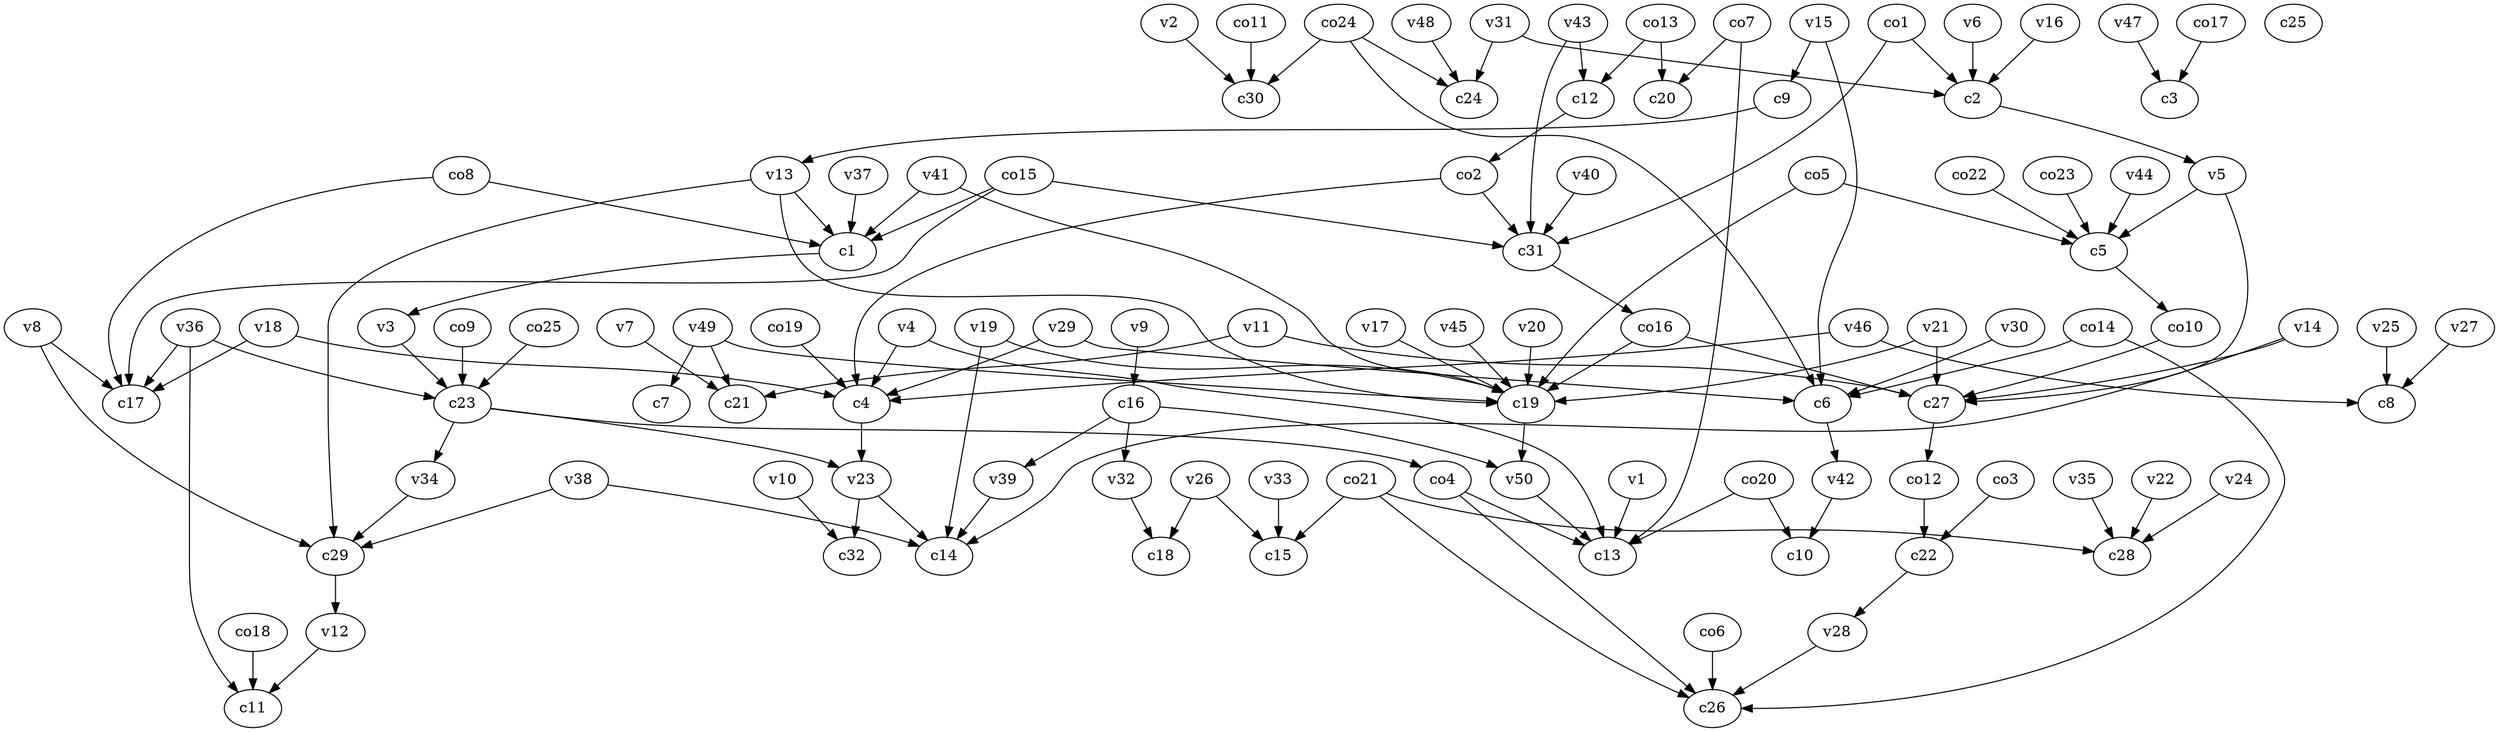 strict digraph  {
c1;
c2;
c3;
c4;
c5;
c6;
c7;
c8;
c9;
c10;
c11;
c12;
c13;
c14;
c15;
c16;
c17;
c18;
c19;
c20;
c21;
c22;
c23;
c24;
c25;
c26;
c27;
c28;
c29;
c30;
c31;
c32;
v1;
v2;
v3;
v4;
v5;
v6;
v7;
v8;
v9;
v10;
v11;
v12;
v13;
v14;
v15;
v16;
v17;
v18;
v19;
v20;
v21;
v22;
v23;
v24;
v25;
v26;
v27;
v28;
v29;
v30;
v31;
v32;
v33;
v34;
v35;
v36;
v37;
v38;
v39;
v40;
v41;
v42;
v43;
v44;
v45;
v46;
v47;
v48;
v49;
v50;
co1;
co2;
co3;
co4;
co5;
co6;
co7;
co8;
co9;
co10;
co11;
co12;
co13;
co14;
co15;
co16;
co17;
co18;
co19;
co20;
co21;
co22;
co23;
co24;
co25;
c1 -> v3  [weight=1];
c2 -> v5  [weight=1];
c4 -> v23  [weight=1];
c5 -> co10  [weight=1];
c6 -> v42  [weight=1];
c9 -> v13  [weight=1];
c12 -> co2  [weight=1];
c16 -> v39  [weight=1];
c16 -> v50  [weight=1];
c16 -> v32  [weight=1];
c19 -> v50  [weight=1];
c22 -> v28  [weight=1];
c23 -> v34  [weight=1];
c23 -> v23  [weight=1];
c23 -> co4  [weight=1];
c27 -> co12  [weight=1];
c29 -> v12  [weight=1];
c31 -> co16  [weight=1];
v1 -> c13  [weight=1];
v2 -> c30  [weight=1];
v3 -> c23  [weight=1];
v4 -> c13  [weight=1];
v4 -> c4  [weight=1];
v5 -> c27  [weight=1];
v5 -> c5  [weight=1];
v6 -> c2  [weight=1];
v7 -> c21  [weight=1];
v8 -> c17  [weight=1];
v8 -> c29  [weight=1];
v9 -> c16  [weight=1];
v10 -> c32  [weight=1];
v11 -> c21  [weight=1];
v11 -> c27  [weight=1];
v12 -> c11  [weight=1];
v13 -> c19  [weight=1];
v13 -> c29  [weight=1];
v13 -> c1  [weight=1];
v14 -> c27  [weight=1];
v14 -> c14  [weight=1];
v15 -> c9  [weight=1];
v15 -> c6  [weight=1];
v16 -> c2  [weight=1];
v17 -> c19  [weight=1];
v18 -> c4  [weight=1];
v18 -> c17  [weight=1];
v19 -> c14  [weight=1];
v19 -> c19  [weight=1];
v20 -> c19  [weight=1];
v21 -> c27  [weight=1];
v21 -> c19  [weight=1];
v22 -> c28  [weight=1];
v23 -> c32  [weight=1];
v23 -> c14  [weight=1];
v24 -> c28  [weight=1];
v25 -> c8  [weight=1];
v26 -> c18  [weight=1];
v26 -> c15  [weight=1];
v27 -> c8  [weight=1];
v28 -> c26  [weight=1];
v29 -> c6  [weight=1];
v29 -> c4  [weight=1];
v30 -> c6  [weight=1];
v31 -> c2  [weight=1];
v31 -> c24  [weight=1];
v32 -> c18  [weight=1];
v33 -> c15  [weight=1];
v34 -> c29  [weight=1];
v35 -> c28  [weight=1];
v36 -> c23  [weight=1];
v36 -> c17  [weight=1];
v36 -> c11  [weight=1];
v37 -> c1  [weight=1];
v38 -> c14  [weight=1];
v38 -> c29  [weight=1];
v39 -> c14  [weight=1];
v40 -> c31  [weight=1];
v41 -> c1  [weight=1];
v41 -> c19  [weight=1];
v42 -> c10  [weight=1];
v43 -> c31  [weight=1];
v43 -> c12  [weight=1];
v44 -> c5  [weight=1];
v45 -> c19  [weight=1];
v46 -> c4  [weight=1];
v46 -> c8  [weight=1];
v47 -> c3  [weight=1];
v48 -> c24  [weight=1];
v49 -> c19  [weight=1];
v49 -> c7  [weight=1];
v49 -> c21  [weight=1];
v50 -> c13  [weight=1];
co1 -> c31  [weight=1];
co1 -> c2  [weight=1];
co2 -> c31  [weight=1];
co2 -> c4  [weight=1];
co3 -> c22  [weight=1];
co4 -> c26  [weight=1];
co4 -> c13  [weight=1];
co5 -> c19  [weight=1];
co5 -> c5  [weight=1];
co6 -> c26  [weight=1];
co7 -> c20  [weight=1];
co7 -> c13  [weight=1];
co8 -> c17  [weight=1];
co8 -> c1  [weight=1];
co9 -> c23  [weight=1];
co10 -> c27  [weight=1];
co11 -> c30  [weight=1];
co12 -> c22  [weight=1];
co13 -> c12  [weight=1];
co13 -> c20  [weight=1];
co14 -> c6  [weight=1];
co14 -> c26  [weight=1];
co15 -> c17  [weight=1];
co15 -> c1  [weight=1];
co15 -> c31  [weight=1];
co16 -> c27  [weight=1];
co16 -> c19  [weight=1];
co17 -> c3  [weight=1];
co18 -> c11  [weight=1];
co19 -> c4  [weight=1];
co20 -> c10  [weight=1];
co20 -> c13  [weight=1];
co21 -> c15  [weight=1];
co21 -> c26  [weight=1];
co21 -> c28  [weight=1];
co22 -> c5  [weight=1];
co23 -> c5  [weight=1];
co24 -> c24  [weight=1];
co24 -> c30  [weight=1];
co24 -> c6  [weight=1];
co25 -> c23  [weight=1];
}
